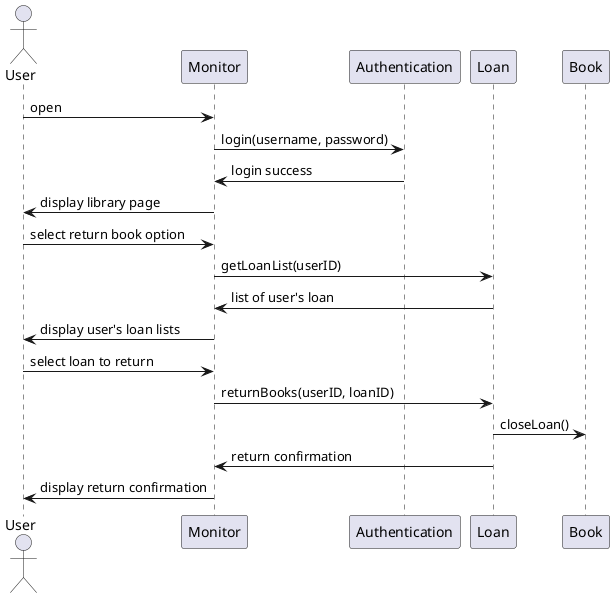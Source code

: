 @startuml
actor User
participant Monitor
participant Authentication
participant Loan
participant Book

User -> Monitor: open
Monitor -> Authentication: login(username, password)
Authentication -> Monitor: login success
Monitor -> User: display library page

User -> Monitor: select return book option
Monitor -> Loan: getLoanList(userID)
Loan -> Monitor: list of user's loan
Monitor -> User: display user's loan lists

User -> Monitor: select loan to return
Monitor -> Loan: returnBooks(userID, loanID)
Loan -> Book: closeLoan()
Loan -> Monitor: return confirmation
Monitor -> User: display return confirmation
@enduml
